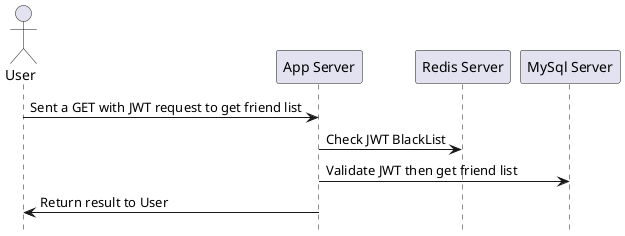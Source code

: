 @startuml viewlistusers
    hide footbox

    actor "User"

    "User" -> "App Server": Sent a GET with JWT request to get friend list
    "App Server" -> "Redis Server": Check JWT BlackList
    "App Server" -> "MySql Server": Validate JWT then get friend list

    "App Server" -> "User": Return result to User

@enduml